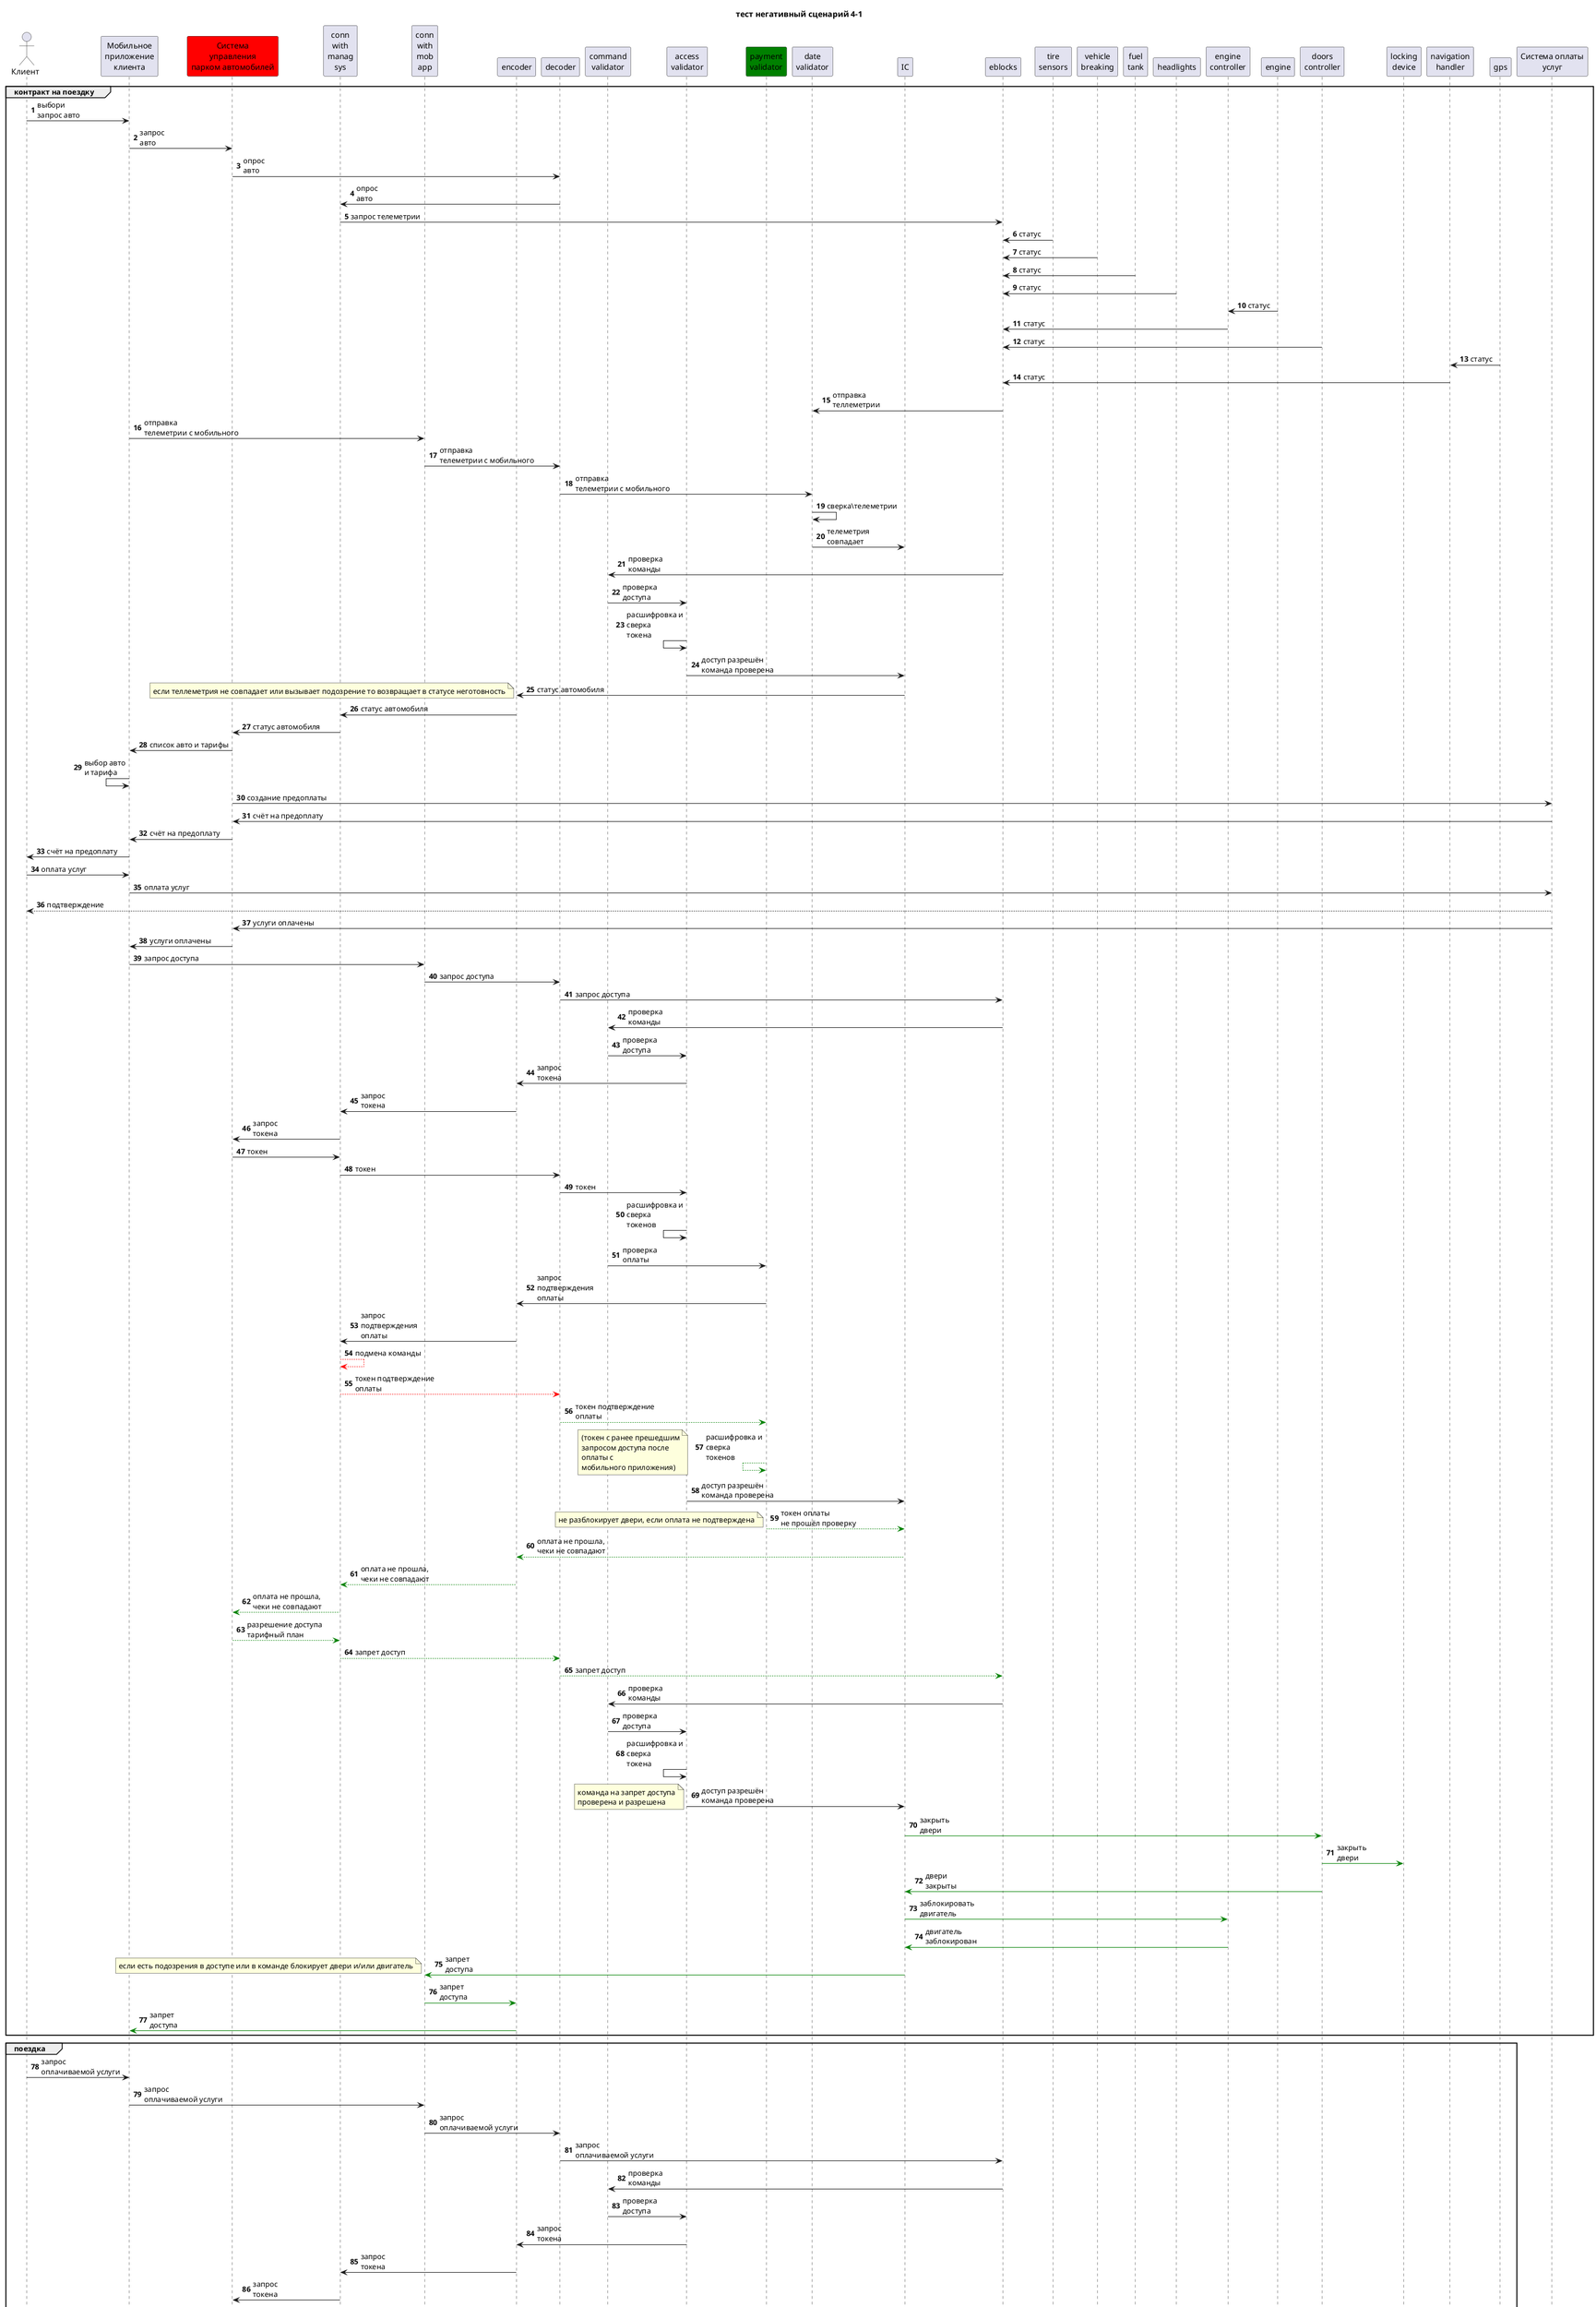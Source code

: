 @startuml test_sec_negative_4-1
title тест негативный сценарий 4-1
autonumber
actor "Клиент" as client
participant "Мобильное\nприложение\nклиента" as mobile
participant "Система\nуправления\nпарком автомобилей" as manage_sys #Red
participant "conn\nwith\nmanag\nsys" as conn_with_manag_sys
participant "conn\nwith\nmob\napp" as conn_with_mob_app
participant "encoder" as encoder
participant "decoder" as decoder
participant "command\nvalidator" as command_validator
participant "access\nvalidator" as access_validator
participant "payment\nvalidator" as payment_validator #Green
participant "date\nvalidator" as data_validator
participant "IC" as ic
participant "eblocks" as eblocks
participant "tire\nsensors" as tire_sensors
participant "vehicle\nbreaking" as vehicle_braking
participant "fuel\ntank" as fuel_tank
participant "headlights" as headlights
participant "engine\ncontroller" as engine_controller
participant "engine" as engine
participant "doors\ncontroller" as doors_controller
participant "locking\ndevice" as locking_device
participant "navigation\nhandler" as navigation_handler
participant "gps" as gps
participant "Система оплаты\nуслуг" as bank
group контракт на поездку
    client -> mobile: выбори\nзапрос авто
    mobile -> manage_sys: запрос\nавто
    manage_sys -> decoder: опрос\nавто
    decoder -> conn_with_manag_sys: опрос\nавто
    conn_with_manag_sys -> eblocks: запрос телеметрии
    tire_sensors -> eblocks: статус
    vehicle_braking -> eblocks: статус
    fuel_tank -> eblocks: статус
    headlights -> eblocks: статус
    engine -> engine_controller: статус
    engine_controller -> eblocks: статус
    doors_controller -> eblocks: статус
    gps -> navigation_handler: статус
    navigation_handler -> eblocks: статус
    eblocks -> data_validator: отправка\nтеллеметрии
    mobile -> conn_with_mob_app: отправка\nтелеметрии с мобильного
    conn_with_mob_app -> decoder: отправка\nтелеметрии с мобильного
    decoder -> data_validator: отправка\nтелеметрии с мобильного
    data_validator -> data_validator: сверка\телеметрии
    data_validator -> ic: телеметрия\nсовпадает
    eblocks -> command_validator: проверка\nкоманды
    command_validator -> access_validator: проверка\nдоступа
    access_validator <- access_validator: расшифровка и\nсверка\nтокена
    access_validator -> ic: доступ разрешён\nкоманда проверена
    ic -> encoder: статус автомобиля
    note left: если теллеметрия не совпадает или вызывает подозрение то возвращает в статусе неготовность
    encoder -> conn_with_manag_sys: статус автомобиля
    conn_with_manag_sys -> manage_sys: статус автомобиля
    manage_sys -> mobile: список авто и тарифы
    mobile <- mobile: выбор авто\nи тарифа
    manage_sys -> bank: создание предоплаты
    bank -> manage_sys: счёт на предоплату
    manage_sys -> mobile: счёт на предоплату
    mobile -> client: счёт на предоплату
    client -> mobile: оплата услуг
    mobile -> bank: оплата услуг
    bank --> client: подтверждение
    bank -> manage_sys: услуги оплачены
    manage_sys -> mobile: услуги оплачены
    mobile -> conn_with_mob_app: запрос доступа
    conn_with_mob_app -> decoder: запрос доступа
    decoder -> eblocks: запрос доступа
    eblocks -> command_validator: проверка\nкоманды
    command_validator -> access_validator: проверка\nдоступа
    access_validator -> encoder: запрос\nтокена
    encoder -> conn_with_manag_sys: запрос\nтокена 
    conn_with_manag_sys -> manage_sys: запрос\nтокена
    manage_sys -> conn_with_manag_sys: токен
    conn_with_manag_sys -> decoder: токен
    decoder -> access_validator: токен
    access_validator <- access_validator: расшифровка и\nсверка\nтокенов
    command_validator -> payment_validator: проверка\nоплаты
    payment_validator -> encoder: запрос\nподтверждения\nоплаты
    encoder -> conn_with_manag_sys: запрос\nподтверждения\nоплаты
    conn_with_manag_sys -[#red]-> conn_with_manag_sys: подмена команды
    conn_with_manag_sys -[#red]-> decoder: токен подтверждение\nоплаты
    decoder -[#green]-> payment_validator: токен подтверждение\nоплаты
    payment_validator <--[#green] payment_validator: расшифровка и\nсверка\nтокенов 
    note left: (токен с ранее прешедшим\nзапросом доступа после\nоплаты с\nмобильного приложения)
    access_validator -> ic: доступ разрешён\nкоманда проверена
    payment_validator -[#green]-> ic: токен оплаты\nне прошёл проверку
    note left: не разблокирует двери, если оплата не подтверждена
    ic -[#green]-> encoder: оплата не прошла,\nчеки не совпадают
    encoder -[#green]-> conn_with_manag_sys: оплата не прошла,\nчеки не совпадают
    conn_with_manag_sys -[#green]-> manage_sys: оплата не прошла,\nчеки не совпадают
    manage_sys -[#green]-> conn_with_manag_sys: разрешение доступа\nтарифный план
    conn_with_manag_sys -[#green]-> decoder: запрет доступ
    decoder -[#green]-> eblocks: запрет доступ
    eblocks -> command_validator: проверка\nкоманды
    command_validator -> access_validator: проверка\nдоступа
    access_validator <- access_validator: расшифровка и\nсверка\nтокена
    access_validator -> ic: доступ разрешён\nкоманда проверена
    note left: команда на запрет доступа\nпроверена и разрешена
    ic [#green]-> doors_controller: закрыть\nдвери
    doors_controller [#green]-> locking_device: закрыть\nдвери
    doors_controller [#green]-> ic: двери\nзакрыты
    ic [#green]-> engine_controller: заблокировать\nдвигатель
    engine_controller [#green]-> ic: двигатель\nзаблокирован
    ic [#green]-> conn_with_mob_app: запрет\nдоступа
    note left: если есть подозрения в доступе или в команде блокирует двери и/или двигатель
    conn_with_mob_app [#green]-> encoder: запрет\nдоступа
    encoder [#green]-> mobile: запрет\nдоступа
end
group поездка
    client -> mobile: запрос\nоплачиваемой услуги
    mobile -> conn_with_mob_app: запрос\nоплачиваемой услуги
    conn_with_mob_app -> decoder: запрос\nоплачиваемой услуги
    decoder -> eblocks: запрос\nоплачиваемой услуги
    eblocks -> command_validator: проверка\nкоманды
    command_validator -> access_validator: проверка\nдоступа
    access_validator -> encoder: запрос\nтокена
    encoder -> conn_with_manag_sys: запрос\nтокена 
    conn_with_manag_sys -> manage_sys: запрос\nтокена
    manage_sys -> conn_with_manag_sys: токен
    conn_with_manag_sys -> decoder: токен
    decoder -> access_validator: токен
    access_validator <- access_validator: расшифровка и\nсверка\nтокенов
    command_validator -> payment_validator: проверка\nоплаты
    payment_validator -> encoder: запрос\nподтверждения\nоплаты
    encoder -> conn_with_manag_sys: запрос\nподтверждения\nоплаты
    conn_with_manag_sys -> manage_sys: запрос\nподтверждения\nоплаты
    manage_sys -> conn_with_manag_sys: токен подтверждение\nоплаты
    conn_with_manag_sys -> decoder: токен подтверждение\nоплаты
    decoder -> payment_validator: токен подтверждение\nоплаты
    payment_validator <- payment_validator: расшифровка и\nсверка\nтокенов
    access_validator -> ic: доступ разрешён\nкоманда проверена
    payment_validator -> ic: оплата\nпроверена
    ic -> ic: выполнение\nуслуги
    ic -> eblocks: стастус\nвыполнения\nзапроса на услугу
    eblocks -> command_validator: проверка\nкоманды
    command_validator -> access_validator: проверка\nдоступа
    access_validator -> encoder: запрос\nтокена
    encoder -> conn_with_manag_sys: запрос\nтокена 
    conn_with_manag_sys -> manage_sys: запрос\nтокена
    manage_sys -> conn_with_manag_sys: токен
    conn_with_manag_sys -> decoder: токен
    decoder -> access_validator: токен
    access_validator <- access_validator: расшифровка и\nсверка\nтокенов
    access_validator -> ic: доступ разрешён\nкоманда проверена
    ic -> encoder: стастус\nвыполнения\nзапроса на услугу
    encoder -> conn_with_mob_app: стастус\nвыполнения\nзапроса на услугу
    ic -> eblocks: запрос телеметрии
    tire_sensors -> eblocks: статус
    vehicle_braking -> eblocks: статус
    fuel_tank -> eblocks: статус
    headlights -> eblocks: статус
    engine -> engine_controller: статус
    engine_controller -> eblocks: статус
    doors_controller -> eblocks: статус
    gps -> navigation_handler: статус
    navigation_handler -> eblocks: статус
    eblocks -> data_validator: отправка\nтеллеметрии
    mobile -> decoder: отправка\nтелеметрии с мобильного
    decoder -> conn_with_mob_app: отправка\nтелеметрии с мобильного
    conn_with_mob_app -> data_validator: отправка\nтелеметрии с мобильного
    data_validator -> data_validator: сверка\телеметрии
    data_validator -> ic: телеметрия\nсовпадает
    note left: если data_validator не подтвердил корректность данных \nили сомневается в исправности автомобиля, \nто присылает уведомления о подтверждении данных клиенту,\nесли не соблюдается скорость или район поездки, то предупреждает 3 раза,\n на 4 блокирует возможность разгоняться и отправляет уведомлени в систему паркинга
    ic -> encoder: статус автомобиля
    encoder -> conn_with_manag_sys: статус автомобиля
    conn_with_manag_sys -> manage_sys: статус автомобиля
end
group завершение поездки и возврат авто
    client -> mobile: возврат авто
    mobile -> conn_with_mob_app: возврат авто
    conn_with_mob_app -> decoder: возврат авто
    decoder -> eblocks: возврат авто
    eblocks -> command_validator: проверка\nкоманды
    command_validator -> access_validator: проверка\nдоступа
    access_validator -> encoder: запрос\nтокена
    encoder -> conn_with_manag_sys: запрос\nтокена 
    conn_with_manag_sys -> manage_sys: запрос\nтокена
    manage_sys -> conn_with_manag_sys: токен
    conn_with_manag_sys -> decoder: токен
    decoder -> access_validator: токен
    access_validator <- access_validator: расшифровка и\nсверка\nтокенов
    access_validator -> ic: доступ разрешён\nкоманда проверена
    ic -> eblocks: запрос телеметрии
    tire_sensors -> eblocks: статус
    vehicle_braking -> eblocks: статус
    fuel_tank -> eblocks: статус
    headlights -> eblocks: статус
    engine -> engine_controller: статус
    engine_controller -> eblocks: статус
    doors_controller -> eblocks: статус
    gps -> navigation_handler: статус
    navigation_handler -> eblocks: статус
    eblocks -> data_validator: отправка\nтеллеметрии
    mobile -> decoder: отправка\nтелеметрии с мобильного
    decoder -> conn_with_mob_app: отправка\nтелеметрии с мобильного
    conn_with_mob_app -> data_validator: отправка\nтелеметрии с мобильного
    data_validator -> data_validator: сверка\телеметрии
    data_validator -> ic: телеметрия\nсовпадает
    ic -> encoder: возврат авто\nсводка по поездке
    encoder -> conn_with_manag_sys: возврат авто\nсводка по поездке
    conn_with_manag_sys -> manage_sys: возврат авто\nсводка по поездке
    manage_sys -> bank: создание\nфинального счёта
    bank -> mobile: финальный счёт
    mobile -> client: финальный счёт
    client -> mobile: оплата
    mobile -> bank: оплата
    bank -> mobile: финальный чек\nпо услуге
    mobile -> client: финальный чек\nпо услуге
    ic -> eblocks: возврат авто
    eblocks -> command_validator: проверка\nкоманды
    command_validator -> access_validator: проверка\nдоступа
    access_validator -> encoder: запрос\nтокена
    encoder -> conn_with_manag_sys: запрос\nтокена 
    conn_with_manag_sys -> manage_sys: запрос\nтокена
    manage_sys -> conn_with_manag_sys: токен
    conn_with_manag_sys -> decoder: токен
    decoder -> access_validator: токен
    access_validator <- access_validator: расшифровка и\nсверка\nтокенов
    command_validator -> payment_validator: проверка\nоплаты
    payment_validator -> encoder: запрос\nподтверждения\nоплаты
    encoder -> conn_with_manag_sys: запрос\nподтверждения\nоплаты
    conn_with_manag_sys -> manage_sys: запрос\nподтверждения\nоплаты
    manage_sys -> conn_with_manag_sys: токен подтверждение\nоплаты
    conn_with_manag_sys -> decoder: токен подтверждение\nоплаты
    decoder -> payment_validator: токен подтверждение\nоплаты
    payment_validator <- payment_validator: расшифровка и\nсверка\nтокенов
    access_validator -> ic: доступ разрешён\nкоманда проверена
    payment_validator -> ic: оплата\nпроверена
    note left: если оплата не прошла уведомляет систему контроля парка и уведомляет клиента\n и не завершает аренду
    ic -> engine_controller: заблокировать двигатель
    engine_controller -> ic: двигатель заблокирован
    ic -> doors_controller: закрыть двери
    doors_controller -> locking_device: закрыть двери
    doors_controller -> ic: двери закрыты
end
@enduml

